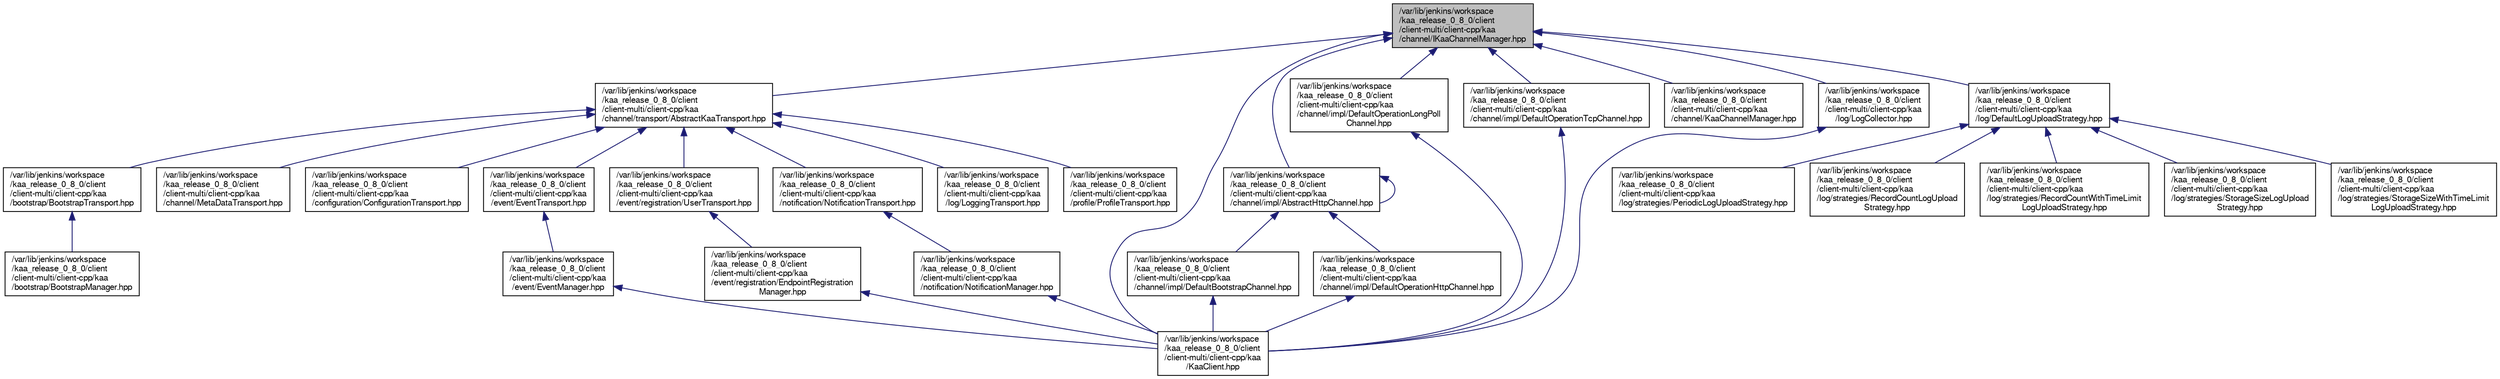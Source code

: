 digraph "/var/lib/jenkins/workspace/kaa_release_0_8_0/client/client-multi/client-cpp/kaa/channel/IKaaChannelManager.hpp"
{
  bgcolor="transparent";
  edge [fontname="FreeSans",fontsize="10",labelfontname="FreeSans",labelfontsize="10"];
  node [fontname="FreeSans",fontsize="10",shape=record];
  Node1 [label="/var/lib/jenkins/workspace\l/kaa_release_0_8_0/client\l/client-multi/client-cpp/kaa\l/channel/IKaaChannelManager.hpp",height=0.2,width=0.4,color="black", fillcolor="grey75", style="filled" fontcolor="black"];
  Node1 -> Node2 [dir="back",color="midnightblue",fontsize="10",style="solid",fontname="FreeSans"];
  Node2 [label="/var/lib/jenkins/workspace\l/kaa_release_0_8_0/client\l/client-multi/client-cpp/kaa\l/channel/transport/AbstractKaaTransport.hpp",height=0.2,width=0.4,color="black",URL="$AbstractKaaTransport_8hpp.html"];
  Node2 -> Node3 [dir="back",color="midnightblue",fontsize="10",style="solid",fontname="FreeSans"];
  Node3 [label="/var/lib/jenkins/workspace\l/kaa_release_0_8_0/client\l/client-multi/client-cpp/kaa\l/bootstrap/BootstrapTransport.hpp",height=0.2,width=0.4,color="black",URL="$BootstrapTransport_8hpp.html"];
  Node3 -> Node4 [dir="back",color="midnightblue",fontsize="10",style="solid",fontname="FreeSans"];
  Node4 [label="/var/lib/jenkins/workspace\l/kaa_release_0_8_0/client\l/client-multi/client-cpp/kaa\l/bootstrap/BootstrapManager.hpp",height=0.2,width=0.4,color="black",URL="$BootstrapManager_8hpp.html"];
  Node2 -> Node5 [dir="back",color="midnightblue",fontsize="10",style="solid",fontname="FreeSans"];
  Node5 [label="/var/lib/jenkins/workspace\l/kaa_release_0_8_0/client\l/client-multi/client-cpp/kaa\l/channel/MetaDataTransport.hpp",height=0.2,width=0.4,color="black",URL="$MetaDataTransport_8hpp.html"];
  Node2 -> Node6 [dir="back",color="midnightblue",fontsize="10",style="solid",fontname="FreeSans"];
  Node6 [label="/var/lib/jenkins/workspace\l/kaa_release_0_8_0/client\l/client-multi/client-cpp/kaa\l/configuration/ConfigurationTransport.hpp",height=0.2,width=0.4,color="black",URL="$ConfigurationTransport_8hpp.html"];
  Node2 -> Node7 [dir="back",color="midnightblue",fontsize="10",style="solid",fontname="FreeSans"];
  Node7 [label="/var/lib/jenkins/workspace\l/kaa_release_0_8_0/client\l/client-multi/client-cpp/kaa\l/event/EventTransport.hpp",height=0.2,width=0.4,color="black",URL="$EventTransport_8hpp.html"];
  Node7 -> Node8 [dir="back",color="midnightblue",fontsize="10",style="solid",fontname="FreeSans"];
  Node8 [label="/var/lib/jenkins/workspace\l/kaa_release_0_8_0/client\l/client-multi/client-cpp/kaa\l/event/EventManager.hpp",height=0.2,width=0.4,color="black",URL="$EventManager_8hpp.html"];
  Node8 -> Node9 [dir="back",color="midnightblue",fontsize="10",style="solid",fontname="FreeSans"];
  Node9 [label="/var/lib/jenkins/workspace\l/kaa_release_0_8_0/client\l/client-multi/client-cpp/kaa\l/KaaClient.hpp",height=0.2,width=0.4,color="black",URL="$KaaClient_8hpp.html"];
  Node2 -> Node10 [dir="back",color="midnightblue",fontsize="10",style="solid",fontname="FreeSans"];
  Node10 [label="/var/lib/jenkins/workspace\l/kaa_release_0_8_0/client\l/client-multi/client-cpp/kaa\l/event/registration/UserTransport.hpp",height=0.2,width=0.4,color="black",URL="$UserTransport_8hpp.html"];
  Node10 -> Node11 [dir="back",color="midnightblue",fontsize="10",style="solid",fontname="FreeSans"];
  Node11 [label="/var/lib/jenkins/workspace\l/kaa_release_0_8_0/client\l/client-multi/client-cpp/kaa\l/event/registration/EndpointRegistration\lManager.hpp",height=0.2,width=0.4,color="black",URL="$EndpointRegistrationManager_8hpp.html"];
  Node11 -> Node9 [dir="back",color="midnightblue",fontsize="10",style="solid",fontname="FreeSans"];
  Node2 -> Node12 [dir="back",color="midnightblue",fontsize="10",style="solid",fontname="FreeSans"];
  Node12 [label="/var/lib/jenkins/workspace\l/kaa_release_0_8_0/client\l/client-multi/client-cpp/kaa\l/notification/NotificationTransport.hpp",height=0.2,width=0.4,color="black",URL="$NotificationTransport_8hpp.html"];
  Node12 -> Node13 [dir="back",color="midnightblue",fontsize="10",style="solid",fontname="FreeSans"];
  Node13 [label="/var/lib/jenkins/workspace\l/kaa_release_0_8_0/client\l/client-multi/client-cpp/kaa\l/notification/NotificationManager.hpp",height=0.2,width=0.4,color="black",URL="$NotificationManager_8hpp.html"];
  Node13 -> Node9 [dir="back",color="midnightblue",fontsize="10",style="solid",fontname="FreeSans"];
  Node2 -> Node14 [dir="back",color="midnightblue",fontsize="10",style="solid",fontname="FreeSans"];
  Node14 [label="/var/lib/jenkins/workspace\l/kaa_release_0_8_0/client\l/client-multi/client-cpp/kaa\l/log/LoggingTransport.hpp",height=0.2,width=0.4,color="black",URL="$LoggingTransport_8hpp.html"];
  Node2 -> Node15 [dir="back",color="midnightblue",fontsize="10",style="solid",fontname="FreeSans"];
  Node15 [label="/var/lib/jenkins/workspace\l/kaa_release_0_8_0/client\l/client-multi/client-cpp/kaa\l/profile/ProfileTransport.hpp",height=0.2,width=0.4,color="black",URL="$ProfileTransport_8hpp.html"];
  Node1 -> Node16 [dir="back",color="midnightblue",fontsize="10",style="solid",fontname="FreeSans"];
  Node16 [label="/var/lib/jenkins/workspace\l/kaa_release_0_8_0/client\l/client-multi/client-cpp/kaa\l/channel/impl/AbstractHttpChannel.hpp",height=0.2,width=0.4,color="black",URL="$AbstractHttpChannel_8hpp.html"];
  Node16 -> Node16 [dir="back",color="midnightblue",fontsize="10",style="solid",fontname="FreeSans"];
  Node16 -> Node17 [dir="back",color="midnightblue",fontsize="10",style="solid",fontname="FreeSans"];
  Node17 [label="/var/lib/jenkins/workspace\l/kaa_release_0_8_0/client\l/client-multi/client-cpp/kaa\l/channel/impl/DefaultBootstrapChannel.hpp",height=0.2,width=0.4,color="black",URL="$DefaultBootstrapChannel_8hpp.html"];
  Node17 -> Node9 [dir="back",color="midnightblue",fontsize="10",style="solid",fontname="FreeSans"];
  Node16 -> Node18 [dir="back",color="midnightblue",fontsize="10",style="solid",fontname="FreeSans"];
  Node18 [label="/var/lib/jenkins/workspace\l/kaa_release_0_8_0/client\l/client-multi/client-cpp/kaa\l/channel/impl/DefaultOperationHttpChannel.hpp",height=0.2,width=0.4,color="black",URL="$DefaultOperationHttpChannel_8hpp.html"];
  Node18 -> Node9 [dir="back",color="midnightblue",fontsize="10",style="solid",fontname="FreeSans"];
  Node1 -> Node19 [dir="back",color="midnightblue",fontsize="10",style="solid",fontname="FreeSans"];
  Node19 [label="/var/lib/jenkins/workspace\l/kaa_release_0_8_0/client\l/client-multi/client-cpp/kaa\l/channel/impl/DefaultOperationLongPoll\lChannel.hpp",height=0.2,width=0.4,color="black",URL="$DefaultOperationLongPollChannel_8hpp.html"];
  Node19 -> Node9 [dir="back",color="midnightblue",fontsize="10",style="solid",fontname="FreeSans"];
  Node1 -> Node20 [dir="back",color="midnightblue",fontsize="10",style="solid",fontname="FreeSans"];
  Node20 [label="/var/lib/jenkins/workspace\l/kaa_release_0_8_0/client\l/client-multi/client-cpp/kaa\l/channel/impl/DefaultOperationTcpChannel.hpp",height=0.2,width=0.4,color="black",URL="$DefaultOperationTcpChannel_8hpp.html"];
  Node20 -> Node9 [dir="back",color="midnightblue",fontsize="10",style="solid",fontname="FreeSans"];
  Node1 -> Node21 [dir="back",color="midnightblue",fontsize="10",style="solid",fontname="FreeSans"];
  Node21 [label="/var/lib/jenkins/workspace\l/kaa_release_0_8_0/client\l/client-multi/client-cpp/kaa\l/channel/KaaChannelManager.hpp",height=0.2,width=0.4,color="black",URL="$KaaChannelManager_8hpp.html"];
  Node1 -> Node9 [dir="back",color="midnightblue",fontsize="10",style="solid",fontname="FreeSans"];
  Node1 -> Node22 [dir="back",color="midnightblue",fontsize="10",style="solid",fontname="FreeSans"];
  Node22 [label="/var/lib/jenkins/workspace\l/kaa_release_0_8_0/client\l/client-multi/client-cpp/kaa\l/log/LogCollector.hpp",height=0.2,width=0.4,color="black",URL="$LogCollector_8hpp.html"];
  Node22 -> Node9 [dir="back",color="midnightblue",fontsize="10",style="solid",fontname="FreeSans"];
  Node1 -> Node23 [dir="back",color="midnightblue",fontsize="10",style="solid",fontname="FreeSans"];
  Node23 [label="/var/lib/jenkins/workspace\l/kaa_release_0_8_0/client\l/client-multi/client-cpp/kaa\l/log/DefaultLogUploadStrategy.hpp",height=0.2,width=0.4,color="black",URL="$DefaultLogUploadStrategy_8hpp.html"];
  Node23 -> Node24 [dir="back",color="midnightblue",fontsize="10",style="solid",fontname="FreeSans"];
  Node24 [label="/var/lib/jenkins/workspace\l/kaa_release_0_8_0/client\l/client-multi/client-cpp/kaa\l/log/strategies/PeriodicLogUploadStrategy.hpp",height=0.2,width=0.4,color="black",URL="$PeriodicLogUploadStrategy_8hpp.html"];
  Node23 -> Node25 [dir="back",color="midnightblue",fontsize="10",style="solid",fontname="FreeSans"];
  Node25 [label="/var/lib/jenkins/workspace\l/kaa_release_0_8_0/client\l/client-multi/client-cpp/kaa\l/log/strategies/RecordCountLogUpload\lStrategy.hpp",height=0.2,width=0.4,color="black",URL="$RecordCountLogUploadStrategy_8hpp.html"];
  Node23 -> Node26 [dir="back",color="midnightblue",fontsize="10",style="solid",fontname="FreeSans"];
  Node26 [label="/var/lib/jenkins/workspace\l/kaa_release_0_8_0/client\l/client-multi/client-cpp/kaa\l/log/strategies/RecordCountWithTimeLimit\lLogUploadStrategy.hpp",height=0.2,width=0.4,color="black",URL="$RecordCountWithTimeLimitLogUploadStrategy_8hpp.html"];
  Node23 -> Node27 [dir="back",color="midnightblue",fontsize="10",style="solid",fontname="FreeSans"];
  Node27 [label="/var/lib/jenkins/workspace\l/kaa_release_0_8_0/client\l/client-multi/client-cpp/kaa\l/log/strategies/StorageSizeLogUpload\lStrategy.hpp",height=0.2,width=0.4,color="black",URL="$StorageSizeLogUploadStrategy_8hpp.html"];
  Node23 -> Node28 [dir="back",color="midnightblue",fontsize="10",style="solid",fontname="FreeSans"];
  Node28 [label="/var/lib/jenkins/workspace\l/kaa_release_0_8_0/client\l/client-multi/client-cpp/kaa\l/log/strategies/StorageSizeWithTimeLimit\lLogUploadStrategy.hpp",height=0.2,width=0.4,color="black",URL="$StorageSizeWithTimeLimitLogUploadStrategy_8hpp.html"];
}
